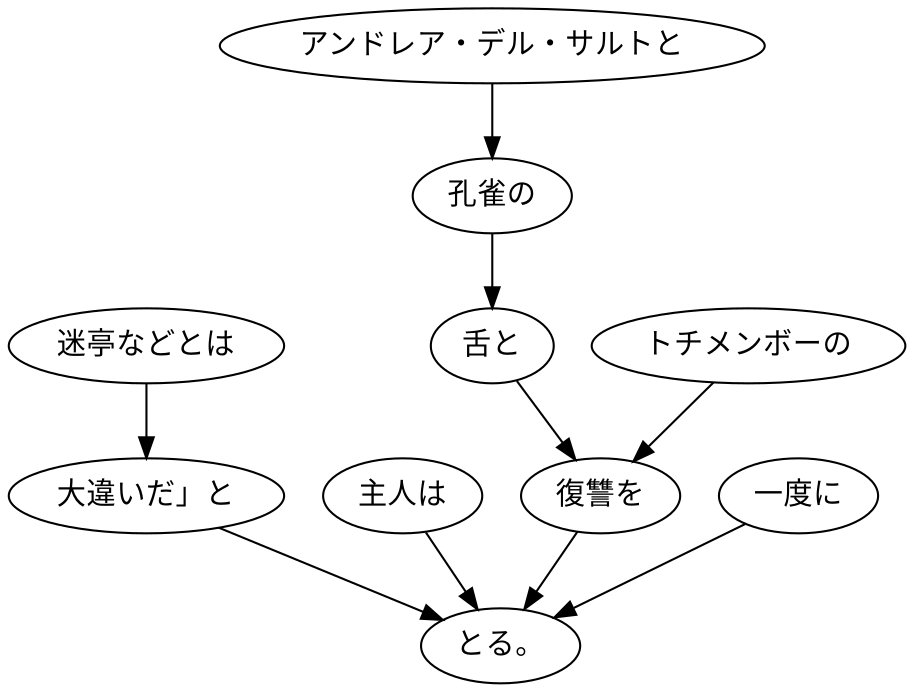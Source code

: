 digraph graph1031 {
	node0 [label="迷亭などとは"];
	node1 [label="大違いだ」と"];
	node2 [label="主人は"];
	node3 [label="アンドレア・デル・サルトと"];
	node4 [label="孔雀の"];
	node5 [label="舌と"];
	node6 [label="トチメンボーの"];
	node7 [label="復讐を"];
	node8 [label="一度に"];
	node9 [label="とる。"];
	node0 -> node1;
	node1 -> node9;
	node2 -> node9;
	node3 -> node4;
	node4 -> node5;
	node5 -> node7;
	node6 -> node7;
	node7 -> node9;
	node8 -> node9;
}
